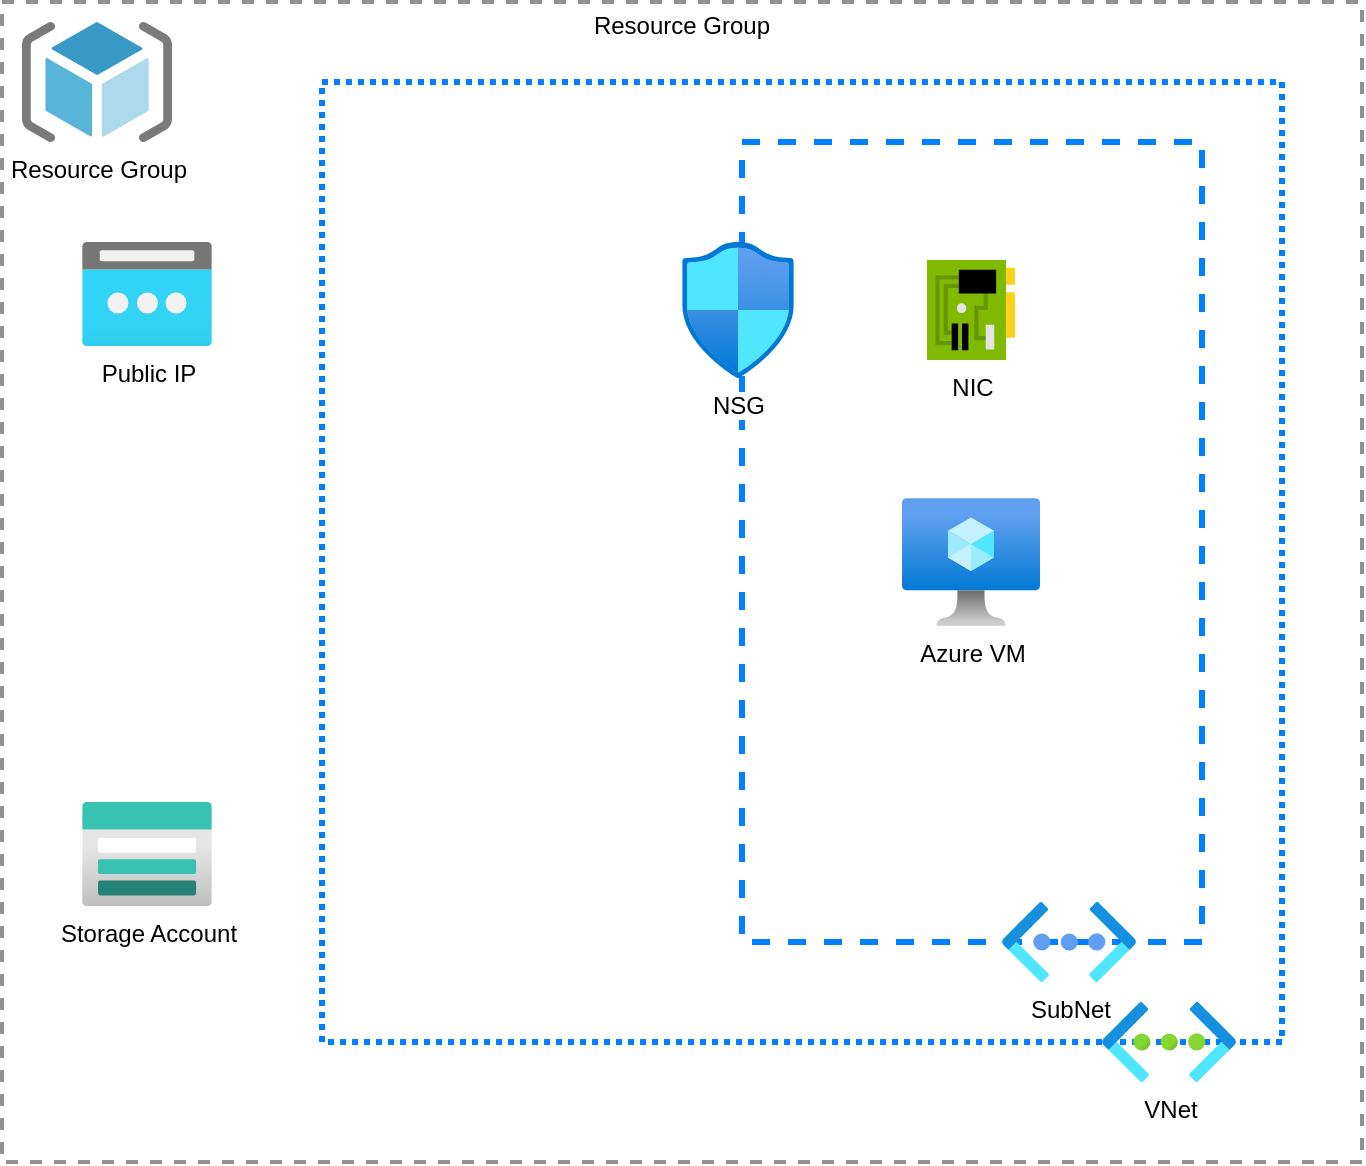 <mxfile version="21.2.3" type="github">
  <diagram name="Page-1" id="jDce8scgvmzufm7AibR3">
    <mxGraphModel dx="1379" dy="1888" grid="1" gridSize="10" guides="1" tooltips="1" connect="1" arrows="1" fold="1" page="1" pageScale="1" pageWidth="850" pageHeight="1100" math="0" shadow="0">
      <root>
        <mxCell id="0" />
        <mxCell id="1" parent="0" />
        <mxCell id="gqjCp5_v7W5h1C-Nc97L-10" value="Resource Group" style="fontStyle=0;verticalAlign=top;align=center;spacingTop=-2;fillColor=none;rounded=0;whiteSpace=wrap;html=1;strokeColor=#919191;strokeWidth=2;dashed=1;container=1;collapsible=0;expand=0;recursiveResize=0;" vertex="1" parent="1">
          <mxGeometry x="160" width="680" height="580" as="geometry" />
        </mxCell>
        <mxCell id="gqjCp5_v7W5h1C-Nc97L-11" value="Resource Group&lt;br&gt;" style="image;sketch=0;aspect=fixed;html=1;points=[];align=center;fontSize=12;image=img/lib/mscae/ResourceGroup.svg;" vertex="1" parent="gqjCp5_v7W5h1C-Nc97L-10">
          <mxGeometry x="10" y="10" width="75" height="60" as="geometry" />
        </mxCell>
        <mxCell id="gqjCp5_v7W5h1C-Nc97L-9" value="Public IP" style="image;aspect=fixed;html=1;points=[];align=center;fontSize=12;image=img/lib/azure2/networking/Public_IP_Addresses.svg;" vertex="1" parent="gqjCp5_v7W5h1C-Nc97L-10">
          <mxGeometry x="40" y="120" width="65" height="52" as="geometry" />
        </mxCell>
        <mxCell id="gqjCp5_v7W5h1C-Nc97L-8" value="Storage Account" style="image;aspect=fixed;html=1;points=[];align=center;fontSize=12;image=img/lib/azure2/storage/Storage_Accounts.svg;" vertex="1" parent="gqjCp5_v7W5h1C-Nc97L-10">
          <mxGeometry x="40" y="400" width="65" height="52" as="geometry" />
        </mxCell>
        <mxCell id="gqjCp5_v7W5h1C-Nc97L-2" value="" style="rounded=0;whiteSpace=wrap;html=1;dashed=1;strokeColor=#007FFF;dashPattern=1 1;strokeWidth=3;" vertex="1" parent="1">
          <mxGeometry x="320" y="40" width="480" height="480" as="geometry" />
        </mxCell>
        <mxCell id="gqjCp5_v7W5h1C-Nc97L-1" value="VNet" style="image;aspect=fixed;html=1;points=[];align=center;fontSize=12;image=img/lib/azure2/networking/Virtual_Networks.svg;" vertex="1" parent="1">
          <mxGeometry x="710" y="500" width="67" height="40" as="geometry" />
        </mxCell>
        <mxCell id="gqjCp5_v7W5h1C-Nc97L-3" value="" style="rounded=0;whiteSpace=wrap;html=1;dashed=1;strokeWidth=3;strokeColor=#007FFF;" vertex="1" parent="1">
          <mxGeometry x="530" y="70" width="230" height="400" as="geometry" />
        </mxCell>
        <mxCell id="gqjCp5_v7W5h1C-Nc97L-4" value="SubNet" style="image;aspect=fixed;html=1;points=[];align=center;fontSize=12;image=img/lib/azure2/networking/Virtual_Networks_Classic.svg;" vertex="1" parent="1">
          <mxGeometry x="660" y="450" width="67" height="40" as="geometry" />
        </mxCell>
        <mxCell id="gqjCp5_v7W5h1C-Nc97L-5" value="NSG" style="image;aspect=fixed;html=1;points=[];align=center;fontSize=12;image=img/lib/azure2/networking/Network_Security_Groups.svg;" vertex="1" parent="1">
          <mxGeometry x="500" y="120" width="56.0" height="68" as="geometry" />
        </mxCell>
        <mxCell id="gqjCp5_v7W5h1C-Nc97L-6" value="NIC" style="image;sketch=0;aspect=fixed;html=1;points=[];align=center;fontSize=12;image=img/lib/mscae/NetworkInterfaceCard.svg;" vertex="1" parent="1">
          <mxGeometry x="622.5" y="129" width="44" height="50" as="geometry" />
        </mxCell>
        <mxCell id="gqjCp5_v7W5h1C-Nc97L-7" value="Azure VM&lt;br&gt;" style="image;aspect=fixed;html=1;points=[];align=center;fontSize=12;image=img/lib/azure2/compute/Virtual_Machine.svg;" vertex="1" parent="1">
          <mxGeometry x="610" y="248" width="69" height="64" as="geometry" />
        </mxCell>
      </root>
    </mxGraphModel>
  </diagram>
</mxfile>
